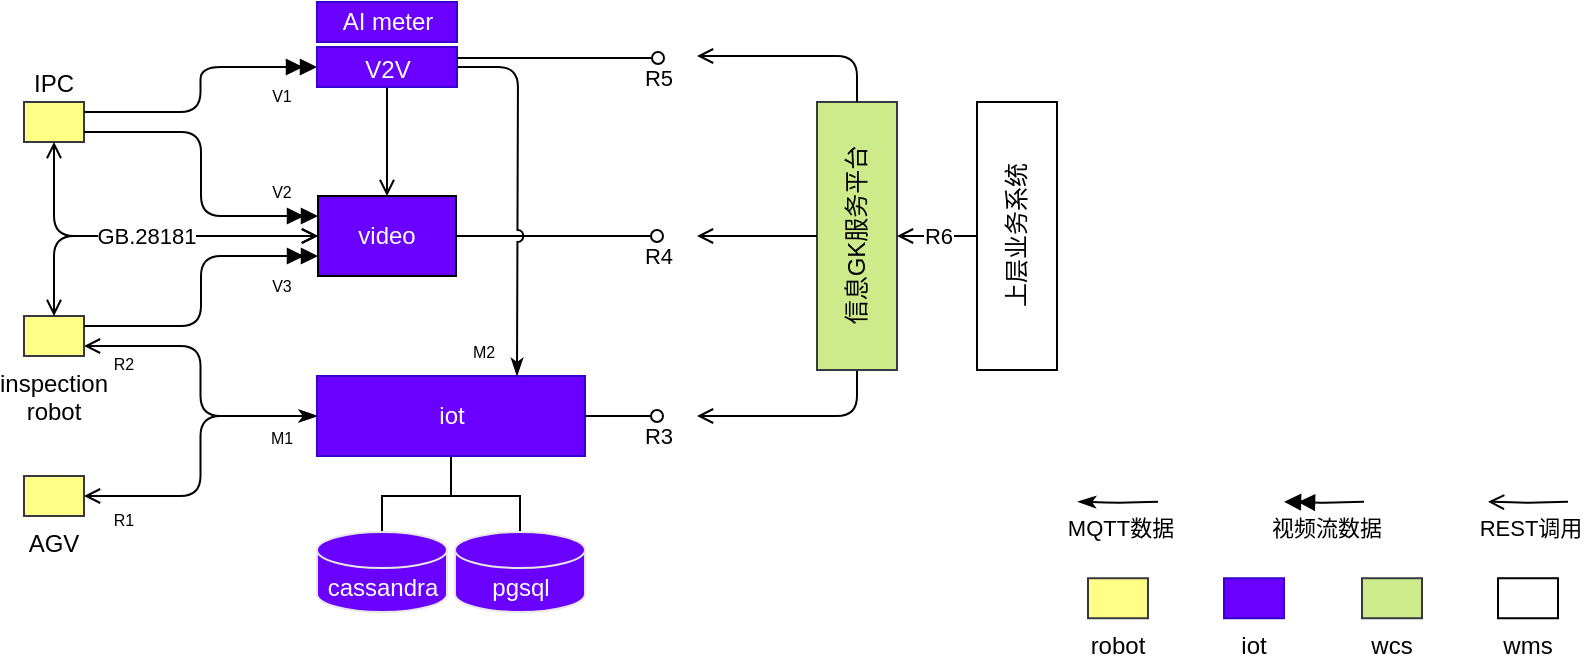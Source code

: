 <mxfile version="20.8.1" type="device"><diagram name="主构架" id="aJYpQpSr_V2qhiQmziL1"><mxGraphModel dx="1861" dy="1637" grid="1" gridSize="10" guides="1" tooltips="1" connect="1" arrows="1" fold="1" page="1" pageScale="1" pageWidth="827" pageHeight="1169" math="0" shadow="0"><root><mxCell id="SpS28PxbXEsLv8NFBt8i-0"/><mxCell id="SpS28PxbXEsLv8NFBt8i-1" parent="SpS28PxbXEsLv8NFBt8i-0"/><mxCell id="tA_2AIK8SV-deXdJaFZI-0" value="iot" style="rounded=0;whiteSpace=wrap;html=1;shadow=0;labelBackgroundColor=#ffffff;fillColor=#6a00ff;labelPosition=center;verticalLabelPosition=bottom;align=center;verticalAlign=top;strokeColor=#3700CC;fontColor=#000000;" parent="SpS28PxbXEsLv8NFBt8i-1" vertex="1"><mxGeometry x="-197" y="-781.88" width="30" height="20" as="geometry"/></mxCell><mxCell id="tA_2AIK8SV-deXdJaFZI-1" value="wcs" style="rounded=0;whiteSpace=wrap;html=1;shadow=0;labelBackgroundColor=#ffffff;fillColor=#cdeb8b;strokeColor=#36393d;labelPosition=center;verticalLabelPosition=bottom;align=center;verticalAlign=top;" parent="SpS28PxbXEsLv8NFBt8i-1" vertex="1"><mxGeometry x="-128" y="-781.88" width="30" height="20" as="geometry"/></mxCell><mxCell id="tA_2AIK8SV-deXdJaFZI-13" value="wms" style="rounded=0;whiteSpace=wrap;html=1;shadow=0;labelBackgroundColor=#ffffff;labelPosition=center;verticalLabelPosition=bottom;align=center;verticalAlign=top;" parent="SpS28PxbXEsLv8NFBt8i-1" vertex="1"><mxGeometry x="-60" y="-781.88" width="30" height="20" as="geometry"/></mxCell><mxCell id="I6OQf8j_G0AkKVuxYn7g-0" value="&lt;font color=&quot;#000000&quot;&gt;robot&lt;/font&gt;" style="rounded=0;whiteSpace=wrap;html=1;shadow=0;labelBackgroundColor=#ffffff;fillColor=#ffff88;labelPosition=center;verticalLabelPosition=bottom;align=center;verticalAlign=top;strokeColor=#36393d;" vertex="1" parent="SpS28PxbXEsLv8NFBt8i-1"><mxGeometry x="-265" y="-781.88" width="30" height="20" as="geometry"/></mxCell><mxCell id="I6OQf8j_G0AkKVuxYn7g-9" value="" style="edgeStyle=orthogonalEdgeStyle;rounded=1;orthogonalLoop=1;jettySize=auto;html=1;entryX=0;entryY=0.5;entryDx=0;entryDy=0;fontColor=#000000;startArrow=open;startFill=0;endArrow=classicThin;endFill=1;exitX=1;exitY=0.75;exitDx=0;exitDy=0;" edge="1" parent="SpS28PxbXEsLv8NFBt8i-1" source="I6OQf8j_G0AkKVuxYn7g-2" target="I6OQf8j_G0AkKVuxYn7g-5"><mxGeometry relative="1" as="geometry"><mxPoint x="-767" y="-900" as="sourcePoint"/></mxGeometry></mxCell><mxCell id="I6OQf8j_G0AkKVuxYn7g-2" value="inspection robot" style="rounded=0;whiteSpace=wrap;html=1;shadow=0;labelBackgroundColor=#ffffff;fillColor=#ffff88;labelPosition=center;verticalLabelPosition=bottom;align=center;verticalAlign=top;strokeColor=#36393d;" vertex="1" parent="SpS28PxbXEsLv8NFBt8i-1"><mxGeometry x="-797" y="-913" width="30" height="20" as="geometry"/></mxCell><mxCell id="I6OQf8j_G0AkKVuxYn7g-3" value="AGV" style="rounded=0;whiteSpace=wrap;html=1;shadow=0;labelBackgroundColor=#ffffff;fillColor=#ffff88;labelPosition=center;verticalLabelPosition=bottom;align=center;verticalAlign=top;strokeColor=#36393d;" vertex="1" parent="SpS28PxbXEsLv8NFBt8i-1"><mxGeometry x="-797" y="-833" width="30" height="20" as="geometry"/></mxCell><mxCell id="I6OQf8j_G0AkKVuxYn7g-4" style="edgeStyle=orthogonalEdgeStyle;rounded=0;orthogonalLoop=1;jettySize=auto;html=1;endArrow=none;endFill=0;startArrow=none;startFill=0;" edge="1" parent="SpS28PxbXEsLv8NFBt8i-1" source="I6OQf8j_G0AkKVuxYn7g-5" target="I6OQf8j_G0AkKVuxYn7g-6"><mxGeometry relative="1" as="geometry"/></mxCell><mxCell id="I6OQf8j_G0AkKVuxYn7g-26" style="edgeStyle=orthogonalEdgeStyle;rounded=0;orthogonalLoop=1;jettySize=auto;html=1;fontColor=#000000;startArrow=none;startFill=0;endArrow=none;endFill=0;entryX=0.5;entryY=0;entryDx=0;entryDy=0;entryPerimeter=0;" edge="1" parent="SpS28PxbXEsLv8NFBt8i-1" source="I6OQf8j_G0AkKVuxYn7g-5" target="I6OQf8j_G0AkKVuxYn7g-7"><mxGeometry relative="1" as="geometry"/></mxCell><mxCell id="I6OQf8j_G0AkKVuxYn7g-34" value="R3" style="edgeStyle=orthogonalEdgeStyle;rounded=1;orthogonalLoop=1;jettySize=auto;html=1;fontColor=#000000;startArrow=none;startFill=0;endArrow=oval;endFill=0;labelBackgroundColor=none;" edge="1" parent="SpS28PxbXEsLv8NFBt8i-1" source="I6OQf8j_G0AkKVuxYn7g-5"><mxGeometry x="1" y="-10" relative="1" as="geometry"><mxPoint x="-480.5" y="-863" as="targetPoint"/><mxPoint as="offset"/></mxGeometry></mxCell><mxCell id="I6OQf8j_G0AkKVuxYn7g-5" value="iot" style="rounded=0;whiteSpace=wrap;html=1;align=center;fillColor=#6a00ff;strokeColor=#3700CC;fontColor=#ffffff;" vertex="1" parent="SpS28PxbXEsLv8NFBt8i-1"><mxGeometry x="-650.5" y="-883" width="134" height="40" as="geometry"/></mxCell><mxCell id="I6OQf8j_G0AkKVuxYn7g-10" value="" style="edgeStyle=orthogonalEdgeStyle;rounded=1;orthogonalLoop=1;jettySize=auto;html=1;entryX=0;entryY=0.5;entryDx=0;entryDy=0;fontColor=#000000;startArrow=open;startFill=0;endArrow=classicThin;endFill=1;exitX=1;exitY=0.5;exitDx=0;exitDy=0;" edge="1" parent="SpS28PxbXEsLv8NFBt8i-1" source="I6OQf8j_G0AkKVuxYn7g-3" target="I6OQf8j_G0AkKVuxYn7g-5"><mxGeometry relative="1" as="geometry"><mxPoint x="-785" y="-893" as="sourcePoint"/><mxPoint x="-624.5" y="-863" as="targetPoint"/></mxGeometry></mxCell><mxCell id="I6OQf8j_G0AkKVuxYn7g-30" value="R4" style="edgeStyle=orthogonalEdgeStyle;rounded=1;orthogonalLoop=1;jettySize=auto;html=1;fontColor=#000000;startArrow=none;startFill=0;endArrow=oval;endFill=0;labelBackgroundColor=none;" edge="1" parent="SpS28PxbXEsLv8NFBt8i-1" source="I6OQf8j_G0AkKVuxYn7g-13"><mxGeometry x="1" y="-10" relative="1" as="geometry"><mxPoint x="-480.5" y="-953" as="targetPoint"/><mxPoint as="offset"/></mxGeometry></mxCell><mxCell id="I6OQf8j_G0AkKVuxYn7g-13" value="video" style="rounded=0;whiteSpace=wrap;html=1;fontColor=#FFFFFF;fillColor=#6a00ff;" vertex="1" parent="SpS28PxbXEsLv8NFBt8i-1"><mxGeometry x="-650" y="-973" width="69" height="40" as="geometry"/></mxCell><mxCell id="I6OQf8j_G0AkKVuxYn7g-14" value="IPC" style="rounded=0;whiteSpace=wrap;html=1;shadow=0;labelBackgroundColor=#ffffff;fillColor=#ffff88;labelPosition=center;verticalLabelPosition=top;align=center;verticalAlign=bottom;strokeColor=#36393d;horizontal=1;" vertex="1" parent="SpS28PxbXEsLv8NFBt8i-1"><mxGeometry x="-797" y="-1020" width="30" height="20" as="geometry"/></mxCell><mxCell id="I6OQf8j_G0AkKVuxYn7g-16" style="edgeStyle=orthogonalEdgeStyle;rounded=1;jumpStyle=arc;orthogonalLoop=1;jettySize=auto;html=1;startArrow=open;startFill=0;endArrow=open;endFill=0;exitX=0.5;exitY=1;exitDx=0;exitDy=0;entryX=0;entryY=0.5;entryDx=0;entryDy=0;" edge="1" parent="SpS28PxbXEsLv8NFBt8i-1" source="I6OQf8j_G0AkKVuxYn7g-14" target="I6OQf8j_G0AkKVuxYn7g-13"><mxGeometry relative="1" as="geometry"><mxPoint x="-779.76" y="-973" as="sourcePoint"/><mxPoint x="-890.5" y="-933" as="targetPoint"/></mxGeometry></mxCell><mxCell id="I6OQf8j_G0AkKVuxYn7g-20" style="edgeStyle=orthogonalEdgeStyle;rounded=1;jumpStyle=arc;orthogonalLoop=1;jettySize=auto;html=1;startArrow=open;startFill=0;endArrow=none;endFill=0;exitX=0.5;exitY=0;exitDx=0;exitDy=0;entryX=0.5;entryY=1;entryDx=0;entryDy=0;" edge="1" parent="SpS28PxbXEsLv8NFBt8i-1" source="I6OQf8j_G0AkKVuxYn7g-13" target="I6OQf8j_G0AkKVuxYn7g-18"><mxGeometry relative="1" as="geometry"><mxPoint x="-785" y="-962.971" as="sourcePoint"/><mxPoint x="-615.5" y="-1083" as="targetPoint"/></mxGeometry></mxCell><mxCell id="I6OQf8j_G0AkKVuxYn7g-21" style="edgeStyle=orthogonalEdgeStyle;rounded=1;jumpStyle=arc;orthogonalLoop=1;jettySize=auto;html=1;startArrow=none;startFill=0;endArrow=doubleBlock;endFill=1;exitX=1;exitY=0.25;exitDx=0;exitDy=0;entryX=0;entryY=0.5;entryDx=0;entryDy=0;" edge="1" parent="SpS28PxbXEsLv8NFBt8i-1" source="I6OQf8j_G0AkKVuxYn7g-14" target="I6OQf8j_G0AkKVuxYn7g-18"><mxGeometry relative="1" as="geometry"><mxPoint x="-770.5" y="-1013" as="sourcePoint"/><mxPoint x="-650.5" y="-1018" as="targetPoint"/></mxGeometry></mxCell><mxCell id="I6OQf8j_G0AkKVuxYn7g-23" style="edgeStyle=orthogonalEdgeStyle;rounded=1;jumpStyle=arc;orthogonalLoop=1;jettySize=auto;html=1;startArrow=none;startFill=0;endArrow=doubleBlock;endFill=1;exitX=1;exitY=0.75;exitDx=0;exitDy=0;entryX=0;entryY=0.25;entryDx=0;entryDy=0;" edge="1" parent="SpS28PxbXEsLv8NFBt8i-1" source="I6OQf8j_G0AkKVuxYn7g-14" target="I6OQf8j_G0AkKVuxYn7g-13"><mxGeometry relative="1" as="geometry"><mxPoint x="-740.5" y="-953" as="sourcePoint"/><mxPoint x="-680.5" y="-963" as="targetPoint"/></mxGeometry></mxCell><mxCell id="I6OQf8j_G0AkKVuxYn7g-24" value="GB.28181" style="edgeStyle=orthogonalEdgeStyle;rounded=1;jumpStyle=arc;orthogonalLoop=1;jettySize=auto;html=1;startArrow=open;startFill=0;endArrow=open;endFill=0;exitX=0.5;exitY=0;exitDx=0;exitDy=0;entryX=0;entryY=0.5;entryDx=0;entryDy=0;" edge="1" parent="SpS28PxbXEsLv8NFBt8i-1" source="I6OQf8j_G0AkKVuxYn7g-2" target="I6OQf8j_G0AkKVuxYn7g-13"><mxGeometry relative="1" as="geometry"><mxPoint x="-800" y="-953" as="sourcePoint"/><mxPoint x="-638.5" y="-933" as="targetPoint"/></mxGeometry></mxCell><mxCell id="I6OQf8j_G0AkKVuxYn7g-25" value="" style="group" vertex="1" connectable="0" parent="SpS28PxbXEsLv8NFBt8i-1"><mxGeometry x="-650.5" y="-805" width="134" height="40" as="geometry"/></mxCell><mxCell id="I6OQf8j_G0AkKVuxYn7g-6" value="cassandra" style="shape=cylinder3;whiteSpace=wrap;html=1;boundedLbl=1;backgroundOutline=1;size=9;align=center;fillColor=#6a00ff;fontColor=#ffffff;strokeColor=#E6E6E6;" vertex="1" parent="I6OQf8j_G0AkKVuxYn7g-25"><mxGeometry width="65" height="40" as="geometry"/></mxCell><mxCell id="I6OQf8j_G0AkKVuxYn7g-7" value="pgsql" style="shape=cylinder3;whiteSpace=wrap;html=1;boundedLbl=1;backgroundOutline=1;size=9;align=center;fillColor=#6a00ff;fontColor=#ffffff;strokeColor=#E6E6E6;" vertex="1" parent="I6OQf8j_G0AkKVuxYn7g-25"><mxGeometry x="69" width="65" height="40" as="geometry"/></mxCell><mxCell id="I6OQf8j_G0AkKVuxYn7g-27" style="edgeStyle=orthogonalEdgeStyle;rounded=1;jumpStyle=arc;orthogonalLoop=1;jettySize=auto;html=1;startArrow=none;startFill=0;endArrow=classicThin;endFill=1;exitX=1;exitY=0.5;exitDx=0;exitDy=0;" edge="1" parent="SpS28PxbXEsLv8NFBt8i-1" source="I6OQf8j_G0AkKVuxYn7g-18"><mxGeometry relative="1" as="geometry"><mxPoint x="-785" y="-979" as="sourcePoint"/><mxPoint x="-550.5" y="-883" as="targetPoint"/></mxGeometry></mxCell><mxCell id="I6OQf8j_G0AkKVuxYn7g-28" value="" style="group" vertex="1" connectable="0" parent="SpS28PxbXEsLv8NFBt8i-1"><mxGeometry x="-650.5" y="-1070" width="70" height="42.5" as="geometry"/></mxCell><mxCell id="I6OQf8j_G0AkKVuxYn7g-18" value="V2V" style="rounded=0;whiteSpace=wrap;html=1;align=center;fillColor=#6a00ff;strokeColor=#3700CC;fontColor=#ffffff;verticalAlign=bottom;" vertex="1" parent="I6OQf8j_G0AkKVuxYn7g-28"><mxGeometry y="22.5" width="70" height="20" as="geometry"/></mxCell><mxCell id="I6OQf8j_G0AkKVuxYn7g-19" value="AI meter" style="rounded=0;whiteSpace=wrap;html=1;align=center;rotation=0;fillColor=#6a00ff;fontColor=#ffffff;strokeColor=#3700CC;" vertex="1" parent="I6OQf8j_G0AkKVuxYn7g-28"><mxGeometry width="70" height="20" as="geometry"/></mxCell><mxCell id="I6OQf8j_G0AkKVuxYn7g-36" style="edgeStyle=orthogonalEdgeStyle;rounded=1;orthogonalLoop=1;jettySize=auto;html=1;fontColor=#000000;startArrow=none;startFill=0;endArrow=open;endFill=0;" edge="1" parent="SpS28PxbXEsLv8NFBt8i-1" source="I6OQf8j_G0AkKVuxYn7g-35"><mxGeometry relative="1" as="geometry"><mxPoint x="-460.5" y="-863" as="targetPoint"/><Array as="points"><mxPoint x="-380.5" y="-863"/></Array></mxGeometry></mxCell><mxCell id="I6OQf8j_G0AkKVuxYn7g-35" value="信息GK服务平台" style="rounded=0;whiteSpace=wrap;html=1;shadow=0;labelBackgroundColor=none;fillColor=#cdeb8b;strokeColor=#36393d;labelPosition=center;verticalLabelPosition=middle;align=center;verticalAlign=middle;horizontal=0;" vertex="1" parent="SpS28PxbXEsLv8NFBt8i-1"><mxGeometry x="-400.5" y="-1020" width="40" height="134" as="geometry"/></mxCell><mxCell id="I6OQf8j_G0AkKVuxYn7g-37" style="edgeStyle=orthogonalEdgeStyle;rounded=1;orthogonalLoop=1;jettySize=auto;html=1;fontColor=#000000;startArrow=none;startFill=0;endArrow=open;endFill=0;exitX=0;exitY=0.5;exitDx=0;exitDy=0;" edge="1" parent="SpS28PxbXEsLv8NFBt8i-1" source="I6OQf8j_G0AkKVuxYn7g-35"><mxGeometry relative="1" as="geometry"><mxPoint x="-460.5" y="-953" as="targetPoint"/><mxPoint x="-390.5" y="-853" as="sourcePoint"/></mxGeometry></mxCell><mxCell id="I6OQf8j_G0AkKVuxYn7g-38" value="R5" style="edgeStyle=orthogonalEdgeStyle;rounded=1;orthogonalLoop=1;jettySize=auto;html=1;fontColor=#000000;startArrow=none;startFill=0;endArrow=oval;endFill=0;labelBackgroundColor=none;" edge="1" parent="SpS28PxbXEsLv8NFBt8i-1"><mxGeometry x="1" y="-10" relative="1" as="geometry"><mxPoint x="-480" y="-1042" as="targetPoint"/><mxPoint x="-580.5" y="-1042" as="sourcePoint"/><mxPoint as="offset"/></mxGeometry></mxCell><mxCell id="I6OQf8j_G0AkKVuxYn7g-39" style="edgeStyle=orthogonalEdgeStyle;rounded=1;orthogonalLoop=1;jettySize=auto;html=1;fontColor=#000000;startArrow=none;startFill=0;endArrow=open;endFill=0;exitX=0.5;exitY=0;exitDx=0;exitDy=0;" edge="1" parent="SpS28PxbXEsLv8NFBt8i-1" source="I6OQf8j_G0AkKVuxYn7g-35"><mxGeometry relative="1" as="geometry"><mxPoint x="-460.5" y="-1043" as="targetPoint"/><mxPoint x="-323.5" y="-873" as="sourcePoint"/><Array as="points"><mxPoint x="-380.5" y="-1043"/></Array></mxGeometry></mxCell><mxCell id="I6OQf8j_G0AkKVuxYn7g-41" value="上层业务系统" style="rounded=0;whiteSpace=wrap;html=1;shadow=0;labelBackgroundColor=none;labelPosition=center;verticalLabelPosition=middle;align=center;verticalAlign=middle;horizontal=0;" vertex="1" parent="SpS28PxbXEsLv8NFBt8i-1"><mxGeometry x="-320.5" y="-1020" width="40" height="134" as="geometry"/></mxCell><mxCell id="I6OQf8j_G0AkKVuxYn7g-42" value="R6" style="edgeStyle=orthogonalEdgeStyle;rounded=1;orthogonalLoop=1;jettySize=auto;html=1;fontColor=#000000;startArrow=none;startFill=0;endArrow=open;endFill=0;exitX=0;exitY=0.5;exitDx=0;exitDy=0;entryX=1;entryY=0.5;entryDx=0;entryDy=0;" edge="1" parent="SpS28PxbXEsLv8NFBt8i-1" source="I6OQf8j_G0AkKVuxYn7g-41" target="I6OQf8j_G0AkKVuxYn7g-35"><mxGeometry relative="1" as="geometry"><mxPoint x="-450.5" y="-943" as="targetPoint"/><mxPoint x="-390.5" y="-943" as="sourcePoint"/></mxGeometry></mxCell><mxCell id="I6OQf8j_G0AkKVuxYn7g-43" value="REST调用" style="edgeStyle=orthogonalEdgeStyle;rounded=1;orthogonalLoop=1;jettySize=auto;html=1;fontColor=#000000;startArrow=none;startFill=0;endArrow=open;endFill=0;exitX=0;exitY=0.5;exitDx=0;exitDy=0;entryX=1;entryY=0.5;entryDx=0;entryDy=0;verticalAlign=top;labelBackgroundColor=none;labelPosition=center;verticalLabelPosition=bottom;align=center;" edge="1" parent="SpS28PxbXEsLv8NFBt8i-1"><mxGeometry relative="1" as="geometry"><mxPoint x="-65" y="-820.12" as="targetPoint"/><mxPoint x="-25" y="-820.12" as="sourcePoint"/></mxGeometry></mxCell><mxCell id="I6OQf8j_G0AkKVuxYn7g-45" value="MQTT数据" style="edgeStyle=orthogonalEdgeStyle;rounded=1;orthogonalLoop=1;jettySize=auto;html=1;fontColor=#000000;startArrow=none;startFill=0;endArrow=classicThin;endFill=1;exitX=0;exitY=0.5;exitDx=0;exitDy=0;entryX=1;entryY=0.5;entryDx=0;entryDy=0;verticalAlign=top;labelBackgroundColor=none;labelPosition=center;verticalLabelPosition=bottom;align=center;" edge="1" parent="SpS28PxbXEsLv8NFBt8i-1"><mxGeometry relative="1" as="geometry"><mxPoint x="-270" y="-820.12" as="targetPoint"/><mxPoint x="-230" y="-820.12" as="sourcePoint"/></mxGeometry></mxCell><mxCell id="I6OQf8j_G0AkKVuxYn7g-46" style="edgeStyle=orthogonalEdgeStyle;rounded=1;jumpStyle=arc;orthogonalLoop=1;jettySize=auto;html=1;startArrow=none;startFill=0;endArrow=doubleBlock;endFill=1;exitX=1;exitY=0.25;exitDx=0;exitDy=0;entryX=0;entryY=0.75;entryDx=0;entryDy=0;" edge="1" parent="SpS28PxbXEsLv8NFBt8i-1" source="I6OQf8j_G0AkKVuxYn7g-2" target="I6OQf8j_G0AkKVuxYn7g-13"><mxGeometry relative="1" as="geometry"><mxPoint x="-757" y="-974" as="sourcePoint"/><mxPoint x="-640" y="-953" as="targetPoint"/></mxGeometry></mxCell><mxCell id="I6OQf8j_G0AkKVuxYn7g-47" value="视频流数据" style="edgeStyle=orthogonalEdgeStyle;rounded=1;orthogonalLoop=1;jettySize=auto;html=1;fontColor=#000000;startArrow=none;startFill=0;endArrow=doubleBlock;endFill=1;exitX=0;exitY=0.5;exitDx=0;exitDy=0;entryX=1;entryY=0.5;entryDx=0;entryDy=0;verticalAlign=top;labelBackgroundColor=none;labelPosition=center;verticalLabelPosition=bottom;align=center;" edge="1" parent="SpS28PxbXEsLv8NFBt8i-1"><mxGeometry relative="1" as="geometry"><mxPoint x="-167" y="-820.12" as="targetPoint"/><mxPoint x="-127" y="-820.12" as="sourcePoint"/></mxGeometry></mxCell><mxCell id="I6OQf8j_G0AkKVuxYn7g-48" value="M1" style="text;html=1;strokeColor=none;fillColor=none;align=center;verticalAlign=middle;whiteSpace=wrap;rounded=0;labelBackgroundColor=none;fontColor=#000000;fontSize=8;" vertex="1" parent="SpS28PxbXEsLv8NFBt8i-1"><mxGeometry x="-698" y="-867" width="60" height="30" as="geometry"/></mxCell><mxCell id="I6OQf8j_G0AkKVuxYn7g-50" value="V1" style="text;html=1;strokeColor=none;fillColor=none;align=center;verticalAlign=middle;whiteSpace=wrap;rounded=0;labelBackgroundColor=none;fontColor=#000000;fontSize=8;" vertex="1" parent="SpS28PxbXEsLv8NFBt8i-1"><mxGeometry x="-698" y="-1038" width="60" height="30" as="geometry"/></mxCell><mxCell id="I6OQf8j_G0AkKVuxYn7g-51" value="M2" style="text;html=1;strokeColor=none;fillColor=none;align=center;verticalAlign=middle;whiteSpace=wrap;rounded=0;labelBackgroundColor=none;fontColor=#000000;fontSize=8;" vertex="1" parent="SpS28PxbXEsLv8NFBt8i-1"><mxGeometry x="-597" y="-910" width="60" height="30" as="geometry"/></mxCell><mxCell id="I6OQf8j_G0AkKVuxYn7g-52" value="R1" style="text;html=1;strokeColor=none;fillColor=none;align=center;verticalAlign=middle;whiteSpace=wrap;rounded=0;labelBackgroundColor=none;fontColor=#000000;fontSize=8;" vertex="1" parent="SpS28PxbXEsLv8NFBt8i-1"><mxGeometry x="-777" y="-826" width="60" height="30" as="geometry"/></mxCell><mxCell id="I6OQf8j_G0AkKVuxYn7g-53" value="R2" style="text;html=1;strokeColor=none;fillColor=none;align=center;verticalAlign=middle;whiteSpace=wrap;rounded=0;labelBackgroundColor=none;fontColor=#000000;fontSize=8;" vertex="1" parent="SpS28PxbXEsLv8NFBt8i-1"><mxGeometry x="-777" y="-904" width="60" height="30" as="geometry"/></mxCell><mxCell id="I6OQf8j_G0AkKVuxYn7g-54" value="V2" style="text;html=1;strokeColor=none;fillColor=none;align=center;verticalAlign=middle;whiteSpace=wrap;rounded=0;labelBackgroundColor=none;fontColor=#000000;fontSize=8;" vertex="1" parent="SpS28PxbXEsLv8NFBt8i-1"><mxGeometry x="-698" y="-990" width="60" height="30" as="geometry"/></mxCell><mxCell id="I6OQf8j_G0AkKVuxYn7g-55" value="V3" style="text;html=1;strokeColor=none;fillColor=none;align=center;verticalAlign=middle;whiteSpace=wrap;rounded=0;labelBackgroundColor=none;fontColor=#000000;fontSize=8;" vertex="1" parent="SpS28PxbXEsLv8NFBt8i-1"><mxGeometry x="-698" y="-943" width="60" height="30" as="geometry"/></mxCell></root></mxGraphModel></diagram></mxfile>
